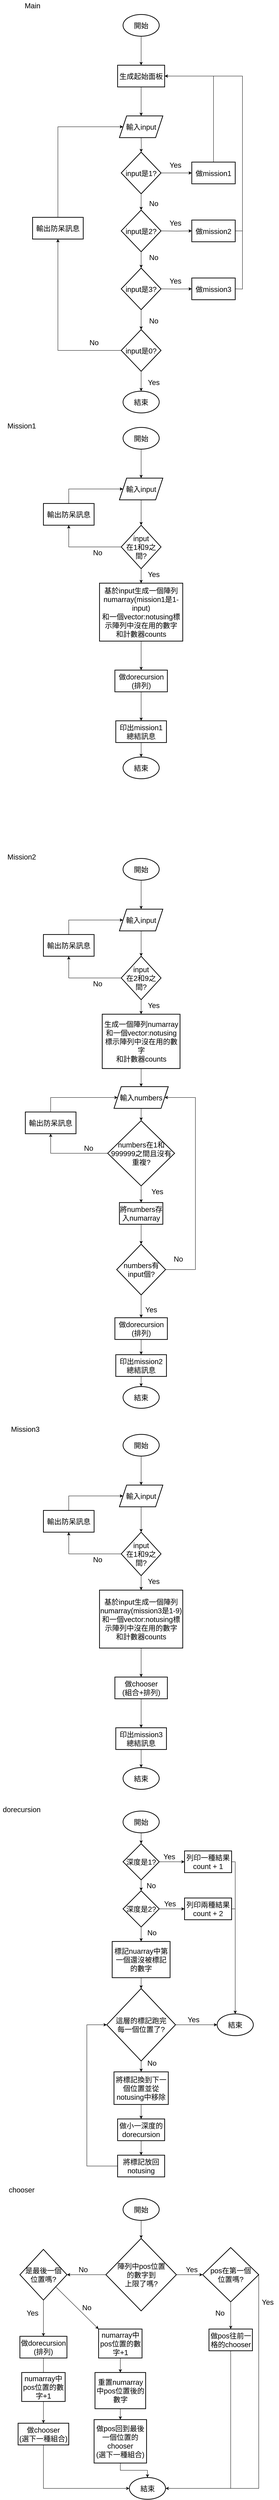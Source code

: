 <mxfile version="20.3.1" type="device"><diagram id="C5RBs43oDa-KdzZeNtuy" name="Page-1"><mxGraphModel dx="1038" dy="1748" grid="1" gridSize="10" guides="1" tooltips="1" connect="1" arrows="1" fold="1" page="1" pageScale="1" pageWidth="827" pageHeight="1169" math="0" shadow="0"><root><mxCell id="WIyWlLk6GJQsqaUBKTNV-0"/><mxCell id="WIyWlLk6GJQsqaUBKTNV-1" parent="WIyWlLk6GJQsqaUBKTNV-0"/><mxCell id="5X_Dbv_KmrpotRs9bIAK-11" value="" style="edgeStyle=orthogonalEdgeStyle;rounded=0;orthogonalLoop=1;jettySize=auto;html=1;fontSize=20;" parent="WIyWlLk6GJQsqaUBKTNV-1" source="5X_Dbv_KmrpotRs9bIAK-3" target="5X_Dbv_KmrpotRs9bIAK-10" edge="1"><mxGeometry relative="1" as="geometry"/></mxCell><mxCell id="5X_Dbv_KmrpotRs9bIAK-3" value="開始" style="strokeWidth=2;html=1;shape=mxgraph.flowchart.start_1;whiteSpace=wrap;fontSize=20;" parent="WIyWlLk6GJQsqaUBKTNV-1" vertex="1"><mxGeometry x="370" y="-1120" width="100" height="60" as="geometry"/></mxCell><mxCell id="5X_Dbv_KmrpotRs9bIAK-4" value="Main" style="text;html=1;strokeColor=none;fillColor=none;align=center;verticalAlign=middle;whiteSpace=wrap;rounded=0;fontSize=20;" parent="WIyWlLk6GJQsqaUBKTNV-1" vertex="1"><mxGeometry x="70" y="-1160" width="100" height="30" as="geometry"/></mxCell><mxCell id="5X_Dbv_KmrpotRs9bIAK-13" value="" style="edgeStyle=orthogonalEdgeStyle;rounded=0;orthogonalLoop=1;jettySize=auto;html=1;fontSize=20;" parent="WIyWlLk6GJQsqaUBKTNV-1" source="5X_Dbv_KmrpotRs9bIAK-10" target="5X_Dbv_KmrpotRs9bIAK-12" edge="1"><mxGeometry relative="1" as="geometry"/></mxCell><mxCell id="5X_Dbv_KmrpotRs9bIAK-10" value="生成起始面板" style="whiteSpace=wrap;html=1;fontSize=20;strokeWidth=2;" parent="WIyWlLk6GJQsqaUBKTNV-1" vertex="1"><mxGeometry x="355" y="-980" width="130" height="60" as="geometry"/></mxCell><mxCell id="5X_Dbv_KmrpotRs9bIAK-12" value="輸入input" style="shape=parallelogram;perimeter=parallelogramPerimeter;whiteSpace=wrap;html=1;fixedSize=1;fontSize=20;strokeWidth=2;" parent="WIyWlLk6GJQsqaUBKTNV-1" vertex="1"><mxGeometry x="360" y="-840" width="120" height="60" as="geometry"/></mxCell><mxCell id="5X_Dbv_KmrpotRs9bIAK-34" value="" style="edgeStyle=orthogonalEdgeStyle;rounded=0;orthogonalLoop=1;jettySize=auto;html=1;fontSize=20;" parent="WIyWlLk6GJQsqaUBKTNV-1" target="5X_Dbv_KmrpotRs9bIAK-27" edge="1"><mxGeometry relative="1" as="geometry"><mxPoint x="420" y="-780" as="sourcePoint"/></mxGeometry></mxCell><mxCell id="5X_Dbv_KmrpotRs9bIAK-25" style="edgeStyle=orthogonalEdgeStyle;rounded=0;orthogonalLoop=1;jettySize=auto;html=1;exitX=0.5;exitY=0;exitDx=0;exitDy=0;entryX=0;entryY=0.5;entryDx=0;entryDy=0;fontSize=20;" parent="WIyWlLk6GJQsqaUBKTNV-1" source="5X_Dbv_KmrpotRs9bIAK-20" target="5X_Dbv_KmrpotRs9bIAK-12" edge="1"><mxGeometry relative="1" as="geometry"><Array as="points"><mxPoint x="190" y="-810"/></Array></mxGeometry></mxCell><mxCell id="5X_Dbv_KmrpotRs9bIAK-20" value="輸出防呆訊息" style="whiteSpace=wrap;html=1;fontSize=20;strokeWidth=2;" parent="WIyWlLk6GJQsqaUBKTNV-1" vertex="1"><mxGeometry x="120" y="-560" width="140" height="60" as="geometry"/></mxCell><mxCell id="5X_Dbv_KmrpotRs9bIAK-35" value="" style="edgeStyle=orthogonalEdgeStyle;rounded=0;orthogonalLoop=1;jettySize=auto;html=1;fontSize=20;" parent="WIyWlLk6GJQsqaUBKTNV-1" source="5X_Dbv_KmrpotRs9bIAK-27" target="5X_Dbv_KmrpotRs9bIAK-31" edge="1"><mxGeometry relative="1" as="geometry"/></mxCell><mxCell id="5X_Dbv_KmrpotRs9bIAK-51" value="" style="edgeStyle=orthogonalEdgeStyle;rounded=0;orthogonalLoop=1;jettySize=auto;html=1;fontSize=20;" parent="WIyWlLk6GJQsqaUBKTNV-1" source="5X_Dbv_KmrpotRs9bIAK-27" target="5X_Dbv_KmrpotRs9bIAK-50" edge="1"><mxGeometry relative="1" as="geometry"/></mxCell><mxCell id="5X_Dbv_KmrpotRs9bIAK-27" value="input是1?" style="rhombus;whiteSpace=wrap;html=1;fontSize=20;strokeWidth=2;" parent="WIyWlLk6GJQsqaUBKTNV-1" vertex="1"><mxGeometry x="365" y="-740" width="110" height="115" as="geometry"/></mxCell><mxCell id="5X_Dbv_KmrpotRs9bIAK-36" value="" style="edgeStyle=orthogonalEdgeStyle;rounded=0;orthogonalLoop=1;jettySize=auto;html=1;fontSize=20;" parent="WIyWlLk6GJQsqaUBKTNV-1" source="5X_Dbv_KmrpotRs9bIAK-31" target="5X_Dbv_KmrpotRs9bIAK-32" edge="1"><mxGeometry relative="1" as="geometry"/></mxCell><mxCell id="5X_Dbv_KmrpotRs9bIAK-31" value="input是2?" style="rhombus;whiteSpace=wrap;html=1;fontSize=20;strokeWidth=2;" parent="WIyWlLk6GJQsqaUBKTNV-1" vertex="1"><mxGeometry x="365" y="-580" width="110" height="115" as="geometry"/></mxCell><mxCell id="5X_Dbv_KmrpotRs9bIAK-37" value="" style="edgeStyle=orthogonalEdgeStyle;rounded=0;orthogonalLoop=1;jettySize=auto;html=1;fontSize=20;" parent="WIyWlLk6GJQsqaUBKTNV-1" source="5X_Dbv_KmrpotRs9bIAK-32" edge="1"><mxGeometry relative="1" as="geometry"><mxPoint x="420" y="-250" as="targetPoint"/></mxGeometry></mxCell><mxCell id="5X_Dbv_KmrpotRs9bIAK-32" value="input是3?" style="rhombus;whiteSpace=wrap;html=1;fontSize=20;strokeWidth=2;" parent="WIyWlLk6GJQsqaUBKTNV-1" vertex="1"><mxGeometry x="365" y="-420" width="110" height="115" as="geometry"/></mxCell><mxCell id="5X_Dbv_KmrpotRs9bIAK-44" style="edgeStyle=orthogonalEdgeStyle;rounded=0;orthogonalLoop=1;jettySize=auto;html=1;exitX=0;exitY=0.5;exitDx=0;exitDy=0;entryX=0.5;entryY=1;entryDx=0;entryDy=0;fontSize=20;" parent="WIyWlLk6GJQsqaUBKTNV-1" source="5X_Dbv_KmrpotRs9bIAK-40" target="5X_Dbv_KmrpotRs9bIAK-20" edge="1"><mxGeometry relative="1" as="geometry"/></mxCell><mxCell id="5X_Dbv_KmrpotRs9bIAK-47" value="" style="edgeStyle=orthogonalEdgeStyle;rounded=0;orthogonalLoop=1;jettySize=auto;html=1;fontSize=20;entryX=0.5;entryY=0;entryDx=0;entryDy=0;entryPerimeter=0;" parent="WIyWlLk6GJQsqaUBKTNV-1" source="5X_Dbv_KmrpotRs9bIAK-40" target="5X_Dbv_KmrpotRs9bIAK-48" edge="1"><mxGeometry relative="1" as="geometry"><mxPoint x="420" y="-27.5" as="targetPoint"/></mxGeometry></mxCell><mxCell id="5X_Dbv_KmrpotRs9bIAK-40" value="input是0?" style="rhombus;whiteSpace=wrap;html=1;fontSize=20;strokeWidth=2;" parent="WIyWlLk6GJQsqaUBKTNV-1" vertex="1"><mxGeometry x="365" y="-250" width="110" height="115" as="geometry"/></mxCell><mxCell id="5X_Dbv_KmrpotRs9bIAK-41" value="No" style="text;html=1;strokeColor=none;fillColor=none;align=center;verticalAlign=middle;whiteSpace=wrap;rounded=0;fontSize=20;" parent="WIyWlLk6GJQsqaUBKTNV-1" vertex="1"><mxGeometry x="425" y="-614.5" width="60" height="30" as="geometry"/></mxCell><mxCell id="5X_Dbv_KmrpotRs9bIAK-42" value="No" style="text;html=1;strokeColor=none;fillColor=none;align=center;verticalAlign=middle;whiteSpace=wrap;rounded=0;fontSize=20;" parent="WIyWlLk6GJQsqaUBKTNV-1" vertex="1"><mxGeometry x="425" y="-465" width="60" height="30" as="geometry"/></mxCell><mxCell id="5X_Dbv_KmrpotRs9bIAK-43" value="No" style="text;html=1;strokeColor=none;fillColor=none;align=center;verticalAlign=middle;whiteSpace=wrap;rounded=0;fontSize=20;" parent="WIyWlLk6GJQsqaUBKTNV-1" vertex="1"><mxGeometry x="425" y="-290" width="60" height="30" as="geometry"/></mxCell><mxCell id="5X_Dbv_KmrpotRs9bIAK-45" value="No" style="text;html=1;strokeColor=none;fillColor=none;align=center;verticalAlign=middle;whiteSpace=wrap;rounded=0;fontSize=20;" parent="WIyWlLk6GJQsqaUBKTNV-1" vertex="1"><mxGeometry x="260" y="-230" width="60" height="30" as="geometry"/></mxCell><mxCell id="5X_Dbv_KmrpotRs9bIAK-48" value="結束" style="strokeWidth=2;html=1;shape=mxgraph.flowchart.start_1;whiteSpace=wrap;fontSize=20;" parent="WIyWlLk6GJQsqaUBKTNV-1" vertex="1"><mxGeometry x="370" y="-80" width="100" height="60" as="geometry"/></mxCell><mxCell id="5X_Dbv_KmrpotRs9bIAK-49" value="Yes" style="text;html=1;strokeColor=none;fillColor=none;align=center;verticalAlign=middle;whiteSpace=wrap;rounded=0;fontSize=20;" parent="WIyWlLk6GJQsqaUBKTNV-1" vertex="1"><mxGeometry x="425" y="-120" width="60" height="30" as="geometry"/></mxCell><mxCell id="5X_Dbv_KmrpotRs9bIAK-66" style="edgeStyle=orthogonalEdgeStyle;rounded=0;orthogonalLoop=1;jettySize=auto;html=1;exitX=0.5;exitY=0;exitDx=0;exitDy=0;entryX=1;entryY=0.5;entryDx=0;entryDy=0;fontSize=20;" parent="WIyWlLk6GJQsqaUBKTNV-1" source="5X_Dbv_KmrpotRs9bIAK-50" target="5X_Dbv_KmrpotRs9bIAK-10" edge="1"><mxGeometry relative="1" as="geometry"><Array as="points"><mxPoint x="620" y="-950"/></Array></mxGeometry></mxCell><mxCell id="5X_Dbv_KmrpotRs9bIAK-50" value="做mission1" style="whiteSpace=wrap;html=1;fontSize=20;strokeWidth=2;" parent="WIyWlLk6GJQsqaUBKTNV-1" vertex="1"><mxGeometry x="560" y="-712.5" width="120" height="60" as="geometry"/></mxCell><mxCell id="5X_Dbv_KmrpotRs9bIAK-52" value="" style="edgeStyle=orthogonalEdgeStyle;rounded=0;orthogonalLoop=1;jettySize=auto;html=1;fontSize=20;" parent="WIyWlLk6GJQsqaUBKTNV-1" target="5X_Dbv_KmrpotRs9bIAK-53" edge="1"><mxGeometry relative="1" as="geometry"><mxPoint x="475" y="-522.5" as="sourcePoint"/></mxGeometry></mxCell><mxCell id="5X_Dbv_KmrpotRs9bIAK-70" style="edgeStyle=orthogonalEdgeStyle;rounded=0;orthogonalLoop=1;jettySize=auto;html=1;exitX=1;exitY=0.5;exitDx=0;exitDy=0;entryX=1;entryY=0.5;entryDx=0;entryDy=0;fontSize=20;" parent="WIyWlLk6GJQsqaUBKTNV-1" source="5X_Dbv_KmrpotRs9bIAK-53" target="5X_Dbv_KmrpotRs9bIAK-10" edge="1"><mxGeometry relative="1" as="geometry"/></mxCell><mxCell id="5X_Dbv_KmrpotRs9bIAK-53" value="做mission2" style="whiteSpace=wrap;html=1;fontSize=20;strokeWidth=2;" parent="WIyWlLk6GJQsqaUBKTNV-1" vertex="1"><mxGeometry x="560" y="-552.5" width="120" height="60" as="geometry"/></mxCell><mxCell id="5X_Dbv_KmrpotRs9bIAK-54" value="" style="edgeStyle=orthogonalEdgeStyle;rounded=0;orthogonalLoop=1;jettySize=auto;html=1;fontSize=20;" parent="WIyWlLk6GJQsqaUBKTNV-1" target="5X_Dbv_KmrpotRs9bIAK-55" edge="1"><mxGeometry relative="1" as="geometry"><mxPoint x="475" y="-362.5" as="sourcePoint"/></mxGeometry></mxCell><mxCell id="5X_Dbv_KmrpotRs9bIAK-55" value="做mission3" style="whiteSpace=wrap;html=1;fontSize=20;strokeWidth=2;" parent="WIyWlLk6GJQsqaUBKTNV-1" vertex="1"><mxGeometry x="560" y="-392.5" width="120" height="60" as="geometry"/></mxCell><mxCell id="5X_Dbv_KmrpotRs9bIAK-56" value="Mission1" style="text;html=1;strokeColor=none;fillColor=none;align=center;verticalAlign=middle;whiteSpace=wrap;rounded=0;fontSize=20;" parent="WIyWlLk6GJQsqaUBKTNV-1" vertex="1"><mxGeometry x="40" width="100" height="30" as="geometry"/></mxCell><mxCell id="5X_Dbv_KmrpotRs9bIAK-59" value="" style="edgeStyle=orthogonalEdgeStyle;rounded=0;orthogonalLoop=1;jettySize=auto;html=1;fontSize=20;" parent="WIyWlLk6GJQsqaUBKTNV-1" source="5X_Dbv_KmrpotRs9bIAK-57" target="5X_Dbv_KmrpotRs9bIAK-58" edge="1"><mxGeometry relative="1" as="geometry"/></mxCell><mxCell id="5X_Dbv_KmrpotRs9bIAK-57" value="開始" style="strokeWidth=2;html=1;shape=mxgraph.flowchart.start_1;whiteSpace=wrap;fontSize=20;" parent="WIyWlLk6GJQsqaUBKTNV-1" vertex="1"><mxGeometry x="370" y="20" width="100" height="60" as="geometry"/></mxCell><mxCell id="5X_Dbv_KmrpotRs9bIAK-61" value="" style="edgeStyle=orthogonalEdgeStyle;rounded=0;orthogonalLoop=1;jettySize=auto;html=1;fontSize=20;" parent="WIyWlLk6GJQsqaUBKTNV-1" source="5X_Dbv_KmrpotRs9bIAK-58" target="5X_Dbv_KmrpotRs9bIAK-60" edge="1"><mxGeometry relative="1" as="geometry"/></mxCell><mxCell id="5X_Dbv_KmrpotRs9bIAK-58" value="輸入input" style="shape=parallelogram;perimeter=parallelogramPerimeter;whiteSpace=wrap;html=1;fixedSize=1;fontSize=20;strokeWidth=2;" parent="WIyWlLk6GJQsqaUBKTNV-1" vertex="1"><mxGeometry x="360" y="160" width="120" height="60" as="geometry"/></mxCell><mxCell id="5X_Dbv_KmrpotRs9bIAK-63" value="" style="edgeStyle=orthogonalEdgeStyle;rounded=0;orthogonalLoop=1;jettySize=auto;html=1;fontSize=20;" parent="WIyWlLk6GJQsqaUBKTNV-1" source="5X_Dbv_KmrpotRs9bIAK-60" target="5X_Dbv_KmrpotRs9bIAK-62" edge="1"><mxGeometry relative="1" as="geometry"/></mxCell><mxCell id="5X_Dbv_KmrpotRs9bIAK-86" style="edgeStyle=orthogonalEdgeStyle;rounded=0;orthogonalLoop=1;jettySize=auto;html=1;exitX=0;exitY=0.5;exitDx=0;exitDy=0;entryX=0.5;entryY=1;entryDx=0;entryDy=0;fontSize=20;" parent="WIyWlLk6GJQsqaUBKTNV-1" source="5X_Dbv_KmrpotRs9bIAK-60" target="5X_Dbv_KmrpotRs9bIAK-84" edge="1"><mxGeometry relative="1" as="geometry"/></mxCell><mxCell id="5X_Dbv_KmrpotRs9bIAK-60" value="input&lt;br&gt;在1和9之間?" style="rhombus;whiteSpace=wrap;html=1;fontSize=20;strokeWidth=2;" parent="WIyWlLk6GJQsqaUBKTNV-1" vertex="1"><mxGeometry x="365" y="290" width="110" height="120" as="geometry"/></mxCell><mxCell id="5X_Dbv_KmrpotRs9bIAK-65" value="" style="edgeStyle=orthogonalEdgeStyle;rounded=0;orthogonalLoop=1;jettySize=auto;html=1;fontSize=20;" parent="WIyWlLk6GJQsqaUBKTNV-1" source="5X_Dbv_KmrpotRs9bIAK-62" target="5X_Dbv_KmrpotRs9bIAK-64" edge="1"><mxGeometry relative="1" as="geometry"/></mxCell><mxCell id="5X_Dbv_KmrpotRs9bIAK-62" value="基於input生成一個陣列numarray(mission1是1-input)&lt;br&gt;和一個vector:notusing標示陣列中沒在用的數字&lt;br&gt;和計數器counts" style="whiteSpace=wrap;html=1;fontSize=20;strokeWidth=2;" parent="WIyWlLk6GJQsqaUBKTNV-1" vertex="1"><mxGeometry x="305" y="450" width="230" height="160" as="geometry"/></mxCell><mxCell id="5X_Dbv_KmrpotRs9bIAK-78" value="" style="edgeStyle=orthogonalEdgeStyle;rounded=0;orthogonalLoop=1;jettySize=auto;html=1;fontSize=20;" parent="WIyWlLk6GJQsqaUBKTNV-1" source="5X_Dbv_KmrpotRs9bIAK-64" target="5X_Dbv_KmrpotRs9bIAK-77" edge="1"><mxGeometry relative="1" as="geometry"/></mxCell><mxCell id="5X_Dbv_KmrpotRs9bIAK-64" value="做dorecursion&lt;br&gt;(排列)" style="whiteSpace=wrap;html=1;fontSize=20;strokeWidth=2;" parent="WIyWlLk6GJQsqaUBKTNV-1" vertex="1"><mxGeometry x="347.5" y="690" width="145" height="60" as="geometry"/></mxCell><mxCell id="5X_Dbv_KmrpotRs9bIAK-73" value="" style="endArrow=none;html=1;rounded=0;fontSize=20;exitX=1;exitY=0.5;exitDx=0;exitDy=0;" parent="WIyWlLk6GJQsqaUBKTNV-1" source="5X_Dbv_KmrpotRs9bIAK-55" edge="1"><mxGeometry width="50" height="50" relative="1" as="geometry"><mxPoint x="620" y="-480" as="sourcePoint"/><mxPoint x="700" y="-530" as="targetPoint"/><Array as="points"><mxPoint x="700" y="-362"/></Array></mxGeometry></mxCell><mxCell id="5X_Dbv_KmrpotRs9bIAK-74" value="Yes" style="text;html=1;strokeColor=none;fillColor=none;align=center;verticalAlign=middle;whiteSpace=wrap;rounded=0;fontSize=20;" parent="WIyWlLk6GJQsqaUBKTNV-1" vertex="1"><mxGeometry x="485" y="-720" width="60" height="30" as="geometry"/></mxCell><mxCell id="5X_Dbv_KmrpotRs9bIAK-75" value="Yes" style="text;html=1;strokeColor=none;fillColor=none;align=center;verticalAlign=middle;whiteSpace=wrap;rounded=0;fontSize=20;" parent="WIyWlLk6GJQsqaUBKTNV-1" vertex="1"><mxGeometry x="485" y="-560" width="60" height="30" as="geometry"/></mxCell><mxCell id="5X_Dbv_KmrpotRs9bIAK-76" value="Yes" style="text;html=1;strokeColor=none;fillColor=none;align=center;verticalAlign=middle;whiteSpace=wrap;rounded=0;fontSize=20;" parent="WIyWlLk6GJQsqaUBKTNV-1" vertex="1"><mxGeometry x="485" y="-400" width="60" height="30" as="geometry"/></mxCell><mxCell id="5X_Dbv_KmrpotRs9bIAK-81" value="" style="edgeStyle=orthogonalEdgeStyle;rounded=0;orthogonalLoop=1;jettySize=auto;html=1;fontSize=20;" parent="WIyWlLk6GJQsqaUBKTNV-1" source="5X_Dbv_KmrpotRs9bIAK-77" target="5X_Dbv_KmrpotRs9bIAK-80" edge="1"><mxGeometry relative="1" as="geometry"/></mxCell><mxCell id="5X_Dbv_KmrpotRs9bIAK-77" value="印出mission1總結訊息" style="whiteSpace=wrap;html=1;fontSize=20;strokeWidth=2;" parent="WIyWlLk6GJQsqaUBKTNV-1" vertex="1"><mxGeometry x="350" y="830" width="140" height="60" as="geometry"/></mxCell><mxCell id="5X_Dbv_KmrpotRs9bIAK-80" value="結束" style="strokeWidth=2;html=1;shape=mxgraph.flowchart.start_1;whiteSpace=wrap;fontSize=20;" parent="WIyWlLk6GJQsqaUBKTNV-1" vertex="1"><mxGeometry x="370" y="930" width="100" height="60" as="geometry"/></mxCell><mxCell id="5X_Dbv_KmrpotRs9bIAK-82" value="Yes" style="text;html=1;strokeColor=none;fillColor=none;align=center;verticalAlign=middle;whiteSpace=wrap;rounded=0;fontSize=20;" parent="WIyWlLk6GJQsqaUBKTNV-1" vertex="1"><mxGeometry x="425" y="410" width="60" height="30" as="geometry"/></mxCell><mxCell id="5X_Dbv_KmrpotRs9bIAK-83" value="No" style="text;html=1;strokeColor=none;fillColor=none;align=center;verticalAlign=middle;whiteSpace=wrap;rounded=0;fontSize=20;" parent="WIyWlLk6GJQsqaUBKTNV-1" vertex="1"><mxGeometry x="270" y="350" width="60" height="30" as="geometry"/></mxCell><mxCell id="5X_Dbv_KmrpotRs9bIAK-88" style="edgeStyle=orthogonalEdgeStyle;rounded=0;orthogonalLoop=1;jettySize=auto;html=1;exitX=0.5;exitY=0;exitDx=0;exitDy=0;entryX=0;entryY=0.5;entryDx=0;entryDy=0;fontSize=20;" parent="WIyWlLk6GJQsqaUBKTNV-1" source="5X_Dbv_KmrpotRs9bIAK-84" target="5X_Dbv_KmrpotRs9bIAK-58" edge="1"><mxGeometry relative="1" as="geometry"><Array as="points"><mxPoint x="220" y="190"/></Array></mxGeometry></mxCell><mxCell id="5X_Dbv_KmrpotRs9bIAK-84" value="輸出防呆訊息" style="whiteSpace=wrap;html=1;fontSize=20;strokeWidth=2;" parent="WIyWlLk6GJQsqaUBKTNV-1" vertex="1"><mxGeometry x="150" y="230" width="140" height="60" as="geometry"/></mxCell><mxCell id="5X_Dbv_KmrpotRs9bIAK-89" value="Mission2" style="text;html=1;strokeColor=none;fillColor=none;align=center;verticalAlign=middle;whiteSpace=wrap;rounded=0;fontSize=20;" parent="WIyWlLk6GJQsqaUBKTNV-1" vertex="1"><mxGeometry x="40" y="1190" width="100" height="30" as="geometry"/></mxCell><mxCell id="yE9C7rbi_Q5ZKkGqnHg1-1" value="" style="edgeStyle=orthogonalEdgeStyle;rounded=0;orthogonalLoop=1;jettySize=auto;html=1;fontSize=20;" parent="WIyWlLk6GJQsqaUBKTNV-1" source="yE9C7rbi_Q5ZKkGqnHg1-2" target="yE9C7rbi_Q5ZKkGqnHg1-4" edge="1"><mxGeometry relative="1" as="geometry"/></mxCell><mxCell id="yE9C7rbi_Q5ZKkGqnHg1-2" value="開始" style="strokeWidth=2;html=1;shape=mxgraph.flowchart.start_1;whiteSpace=wrap;fontSize=20;" parent="WIyWlLk6GJQsqaUBKTNV-1" vertex="1"><mxGeometry x="370" y="1210" width="100" height="60" as="geometry"/></mxCell><mxCell id="yE9C7rbi_Q5ZKkGqnHg1-3" value="" style="edgeStyle=orthogonalEdgeStyle;rounded=0;orthogonalLoop=1;jettySize=auto;html=1;fontSize=20;" parent="WIyWlLk6GJQsqaUBKTNV-1" source="yE9C7rbi_Q5ZKkGqnHg1-4" target="yE9C7rbi_Q5ZKkGqnHg1-7" edge="1"><mxGeometry relative="1" as="geometry"/></mxCell><mxCell id="yE9C7rbi_Q5ZKkGqnHg1-4" value="輸入input" style="shape=parallelogram;perimeter=parallelogramPerimeter;whiteSpace=wrap;html=1;fixedSize=1;fontSize=20;strokeWidth=2;" parent="WIyWlLk6GJQsqaUBKTNV-1" vertex="1"><mxGeometry x="360" y="1350" width="120" height="60" as="geometry"/></mxCell><mxCell id="yE9C7rbi_Q5ZKkGqnHg1-6" style="edgeStyle=orthogonalEdgeStyle;rounded=0;orthogonalLoop=1;jettySize=auto;html=1;exitX=0;exitY=0.5;exitDx=0;exitDy=0;entryX=0.5;entryY=1;entryDx=0;entryDy=0;fontSize=20;" parent="WIyWlLk6GJQsqaUBKTNV-1" source="yE9C7rbi_Q5ZKkGqnHg1-7" target="yE9C7rbi_Q5ZKkGqnHg1-18" edge="1"><mxGeometry relative="1" as="geometry"/></mxCell><mxCell id="yE9C7rbi_Q5ZKkGqnHg1-38" value="" style="edgeStyle=orthogonalEdgeStyle;rounded=0;orthogonalLoop=1;jettySize=auto;html=1;" parent="WIyWlLk6GJQsqaUBKTNV-1" source="yE9C7rbi_Q5ZKkGqnHg1-7" target="yE9C7rbi_Q5ZKkGqnHg1-9" edge="1"><mxGeometry relative="1" as="geometry"/></mxCell><mxCell id="yE9C7rbi_Q5ZKkGqnHg1-7" value="input&lt;br&gt;在2和9之間?" style="rhombus;whiteSpace=wrap;html=1;fontSize=20;strokeWidth=2;" parent="WIyWlLk6GJQsqaUBKTNV-1" vertex="1"><mxGeometry x="365" y="1480" width="110" height="120" as="geometry"/></mxCell><mxCell id="yE9C7rbi_Q5ZKkGqnHg1-39" value="" style="edgeStyle=orthogonalEdgeStyle;rounded=0;orthogonalLoop=1;jettySize=auto;html=1;" parent="WIyWlLk6GJQsqaUBKTNV-1" source="yE9C7rbi_Q5ZKkGqnHg1-9" target="yE9C7rbi_Q5ZKkGqnHg1-19" edge="1"><mxGeometry relative="1" as="geometry"/></mxCell><mxCell id="yE9C7rbi_Q5ZKkGqnHg1-9" value="生成一個陣列numarray&lt;br&gt;和一個vector:notusing標示陣列中沒在用的數字&lt;br&gt;和計數器counts" style="whiteSpace=wrap;html=1;fontSize=20;strokeWidth=2;" parent="WIyWlLk6GJQsqaUBKTNV-1" vertex="1"><mxGeometry x="312.5" y="1640" width="215" height="150" as="geometry"/></mxCell><mxCell id="yE9C7rbi_Q5ZKkGqnHg1-10" value="" style="edgeStyle=orthogonalEdgeStyle;rounded=0;orthogonalLoop=1;jettySize=auto;html=1;fontSize=20;" parent="WIyWlLk6GJQsqaUBKTNV-1" source="yE9C7rbi_Q5ZKkGqnHg1-11" target="yE9C7rbi_Q5ZKkGqnHg1-13" edge="1"><mxGeometry relative="1" as="geometry"/></mxCell><mxCell id="yE9C7rbi_Q5ZKkGqnHg1-11" value="做dorecursion&lt;br&gt;(排列)" style="whiteSpace=wrap;html=1;fontSize=20;strokeWidth=2;" parent="WIyWlLk6GJQsqaUBKTNV-1" vertex="1"><mxGeometry x="347.5" y="2478" width="145" height="60" as="geometry"/></mxCell><mxCell id="yE9C7rbi_Q5ZKkGqnHg1-12" value="" style="edgeStyle=orthogonalEdgeStyle;rounded=0;orthogonalLoop=1;jettySize=auto;html=1;fontSize=20;" parent="WIyWlLk6GJQsqaUBKTNV-1" source="yE9C7rbi_Q5ZKkGqnHg1-13" target="yE9C7rbi_Q5ZKkGqnHg1-14" edge="1"><mxGeometry relative="1" as="geometry"/></mxCell><mxCell id="yE9C7rbi_Q5ZKkGqnHg1-13" value="印出mission2總結訊息" style="whiteSpace=wrap;html=1;fontSize=20;strokeWidth=2;" parent="WIyWlLk6GJQsqaUBKTNV-1" vertex="1"><mxGeometry x="350" y="2580" width="140" height="60" as="geometry"/></mxCell><mxCell id="yE9C7rbi_Q5ZKkGqnHg1-14" value="結束" style="strokeWidth=2;html=1;shape=mxgraph.flowchart.start_1;whiteSpace=wrap;fontSize=20;" parent="WIyWlLk6GJQsqaUBKTNV-1" vertex="1"><mxGeometry x="370" y="2668" width="100" height="60" as="geometry"/></mxCell><mxCell id="yE9C7rbi_Q5ZKkGqnHg1-15" value="Yes" style="text;html=1;strokeColor=none;fillColor=none;align=center;verticalAlign=middle;whiteSpace=wrap;rounded=0;fontSize=20;" parent="WIyWlLk6GJQsqaUBKTNV-1" vertex="1"><mxGeometry x="425" y="1600" width="60" height="30" as="geometry"/></mxCell><mxCell id="yE9C7rbi_Q5ZKkGqnHg1-16" value="No" style="text;html=1;strokeColor=none;fillColor=none;align=center;verticalAlign=middle;whiteSpace=wrap;rounded=0;fontSize=20;" parent="WIyWlLk6GJQsqaUBKTNV-1" vertex="1"><mxGeometry x="270" y="1540" width="60" height="30" as="geometry"/></mxCell><mxCell id="yE9C7rbi_Q5ZKkGqnHg1-17" style="edgeStyle=orthogonalEdgeStyle;rounded=0;orthogonalLoop=1;jettySize=auto;html=1;exitX=0.5;exitY=0;exitDx=0;exitDy=0;entryX=0;entryY=0.5;entryDx=0;entryDy=0;fontSize=20;" parent="WIyWlLk6GJQsqaUBKTNV-1" source="yE9C7rbi_Q5ZKkGqnHg1-18" target="yE9C7rbi_Q5ZKkGqnHg1-4" edge="1"><mxGeometry relative="1" as="geometry"><Array as="points"><mxPoint x="220" y="1380"/></Array></mxGeometry></mxCell><mxCell id="yE9C7rbi_Q5ZKkGqnHg1-18" value="輸出防呆訊息" style="whiteSpace=wrap;html=1;fontSize=20;strokeWidth=2;" parent="WIyWlLk6GJQsqaUBKTNV-1" vertex="1"><mxGeometry x="150" y="1420" width="140" height="60" as="geometry"/></mxCell><mxCell id="yE9C7rbi_Q5ZKkGqnHg1-25" value="" style="edgeStyle=orthogonalEdgeStyle;rounded=0;orthogonalLoop=1;jettySize=auto;html=1;" parent="WIyWlLk6GJQsqaUBKTNV-1" source="yE9C7rbi_Q5ZKkGqnHg1-19" target="yE9C7rbi_Q5ZKkGqnHg1-24" edge="1"><mxGeometry relative="1" as="geometry"/></mxCell><mxCell id="yE9C7rbi_Q5ZKkGqnHg1-19" value="輸入numbers" style="shape=parallelogram;perimeter=parallelogramPerimeter;whiteSpace=wrap;html=1;fixedSize=1;fontSize=20;strokeWidth=2;" parent="WIyWlLk6GJQsqaUBKTNV-1" vertex="1"><mxGeometry x="345" y="1840" width="150" height="60" as="geometry"/></mxCell><mxCell id="yE9C7rbi_Q5ZKkGqnHg1-37" style="edgeStyle=orthogonalEdgeStyle;rounded=0;orthogonalLoop=1;jettySize=auto;html=1;exitX=1;exitY=0.5;exitDx=0;exitDy=0;entryX=1;entryY=0.5;entryDx=0;entryDy=0;" parent="WIyWlLk6GJQsqaUBKTNV-1" source="yE9C7rbi_Q5ZKkGqnHg1-23" target="yE9C7rbi_Q5ZKkGqnHg1-19" edge="1"><mxGeometry relative="1" as="geometry"><Array as="points"><mxPoint x="570" y="2345"/><mxPoint x="570" y="1870"/></Array></mxGeometry></mxCell><mxCell id="yE9C7rbi_Q5ZKkGqnHg1-40" value="" style="edgeStyle=orthogonalEdgeStyle;rounded=0;orthogonalLoop=1;jettySize=auto;html=1;" parent="WIyWlLk6GJQsqaUBKTNV-1" source="yE9C7rbi_Q5ZKkGqnHg1-23" target="yE9C7rbi_Q5ZKkGqnHg1-11" edge="1"><mxGeometry relative="1" as="geometry"/></mxCell><mxCell id="yE9C7rbi_Q5ZKkGqnHg1-23" value="numbers有input個?" style="rhombus;whiteSpace=wrap;html=1;fontSize=20;strokeWidth=2;" parent="WIyWlLk6GJQsqaUBKTNV-1" vertex="1"><mxGeometry x="352.5" y="2275" width="135" height="140" as="geometry"/></mxCell><mxCell id="yE9C7rbi_Q5ZKkGqnHg1-35" style="edgeStyle=orthogonalEdgeStyle;rounded=0;orthogonalLoop=1;jettySize=auto;html=1;exitX=0;exitY=0.5;exitDx=0;exitDy=0;entryX=0.5;entryY=1;entryDx=0;entryDy=0;" parent="WIyWlLk6GJQsqaUBKTNV-1" source="yE9C7rbi_Q5ZKkGqnHg1-24" target="yE9C7rbi_Q5ZKkGqnHg1-33" edge="1"><mxGeometry relative="1" as="geometry"/></mxCell><mxCell id="yE9C7rbi_Q5ZKkGqnHg1-43" value="" style="edgeStyle=orthogonalEdgeStyle;rounded=0;orthogonalLoop=1;jettySize=auto;html=1;" parent="WIyWlLk6GJQsqaUBKTNV-1" source="yE9C7rbi_Q5ZKkGqnHg1-24" target="yE9C7rbi_Q5ZKkGqnHg1-42" edge="1"><mxGeometry relative="1" as="geometry"/></mxCell><mxCell id="yE9C7rbi_Q5ZKkGqnHg1-24" value="numbers在1和999999之間且沒有重複?" style="rhombus;whiteSpace=wrap;html=1;fontSize=20;strokeWidth=2;" parent="WIyWlLk6GJQsqaUBKTNV-1" vertex="1"><mxGeometry x="327.5" y="1934" width="185" height="180" as="geometry"/></mxCell><mxCell id="yE9C7rbi_Q5ZKkGqnHg1-28" value="Yes" style="text;html=1;strokeColor=none;fillColor=none;align=center;verticalAlign=middle;whiteSpace=wrap;rounded=0;fontSize=20;" parent="WIyWlLk6GJQsqaUBKTNV-1" vertex="1"><mxGeometry x="417.5" y="2440" width="60" height="30" as="geometry"/></mxCell><mxCell id="yE9C7rbi_Q5ZKkGqnHg1-29" value="Yes" style="text;html=1;strokeColor=none;fillColor=none;align=center;verticalAlign=middle;whiteSpace=wrap;rounded=0;fontSize=20;" parent="WIyWlLk6GJQsqaUBKTNV-1" vertex="1"><mxGeometry x="435" y="2114" width="60" height="30" as="geometry"/></mxCell><mxCell id="yE9C7rbi_Q5ZKkGqnHg1-30" value="No" style="text;html=1;strokeColor=none;fillColor=none;align=center;verticalAlign=middle;whiteSpace=wrap;rounded=0;fontSize=20;" parent="WIyWlLk6GJQsqaUBKTNV-1" vertex="1"><mxGeometry x="492.5" y="2300" width="60" height="30" as="geometry"/></mxCell><mxCell id="yE9C7rbi_Q5ZKkGqnHg1-31" value="No" style="text;html=1;strokeColor=none;fillColor=none;align=center;verticalAlign=middle;whiteSpace=wrap;rounded=0;fontSize=20;" parent="WIyWlLk6GJQsqaUBKTNV-1" vertex="1"><mxGeometry x="245" y="1994" width="60" height="30" as="geometry"/></mxCell><mxCell id="yE9C7rbi_Q5ZKkGqnHg1-36" style="edgeStyle=orthogonalEdgeStyle;rounded=0;orthogonalLoop=1;jettySize=auto;html=1;exitX=0.5;exitY=0;exitDx=0;exitDy=0;entryX=0;entryY=0.5;entryDx=0;entryDy=0;" parent="WIyWlLk6GJQsqaUBKTNV-1" source="yE9C7rbi_Q5ZKkGqnHg1-33" target="yE9C7rbi_Q5ZKkGqnHg1-19" edge="1"><mxGeometry relative="1" as="geometry"><Array as="points"><mxPoint x="170" y="1870"/></Array></mxGeometry></mxCell><mxCell id="yE9C7rbi_Q5ZKkGqnHg1-33" value="輸出防呆訊息" style="whiteSpace=wrap;html=1;fontSize=20;strokeWidth=2;" parent="WIyWlLk6GJQsqaUBKTNV-1" vertex="1"><mxGeometry x="100" y="1910" width="140" height="60" as="geometry"/></mxCell><mxCell id="yE9C7rbi_Q5ZKkGqnHg1-44" value="" style="edgeStyle=orthogonalEdgeStyle;rounded=0;orthogonalLoop=1;jettySize=auto;html=1;" parent="WIyWlLk6GJQsqaUBKTNV-1" source="yE9C7rbi_Q5ZKkGqnHg1-42" target="yE9C7rbi_Q5ZKkGqnHg1-23" edge="1"><mxGeometry relative="1" as="geometry"/></mxCell><mxCell id="yE9C7rbi_Q5ZKkGqnHg1-42" value="將numbers存入numarray" style="whiteSpace=wrap;html=1;fontSize=20;strokeWidth=2;" parent="WIyWlLk6GJQsqaUBKTNV-1" vertex="1"><mxGeometry x="360" y="2160" width="120" height="60" as="geometry"/></mxCell><mxCell id="yE9C7rbi_Q5ZKkGqnHg1-45" value="Mission3" style="text;html=1;strokeColor=none;fillColor=none;align=center;verticalAlign=middle;whiteSpace=wrap;rounded=0;fontSize=20;" parent="WIyWlLk6GJQsqaUBKTNV-1" vertex="1"><mxGeometry x="50" y="2770" width="100" height="30" as="geometry"/></mxCell><mxCell id="yE9C7rbi_Q5ZKkGqnHg1-46" value="" style="edgeStyle=orthogonalEdgeStyle;rounded=0;orthogonalLoop=1;jettySize=auto;html=1;fontSize=20;" parent="WIyWlLk6GJQsqaUBKTNV-1" source="yE9C7rbi_Q5ZKkGqnHg1-47" target="yE9C7rbi_Q5ZKkGqnHg1-49" edge="1"><mxGeometry relative="1" as="geometry"/></mxCell><mxCell id="yE9C7rbi_Q5ZKkGqnHg1-47" value="開始" style="strokeWidth=2;html=1;shape=mxgraph.flowchart.start_1;whiteSpace=wrap;fontSize=20;" parent="WIyWlLk6GJQsqaUBKTNV-1" vertex="1"><mxGeometry x="370" y="2800" width="100" height="60" as="geometry"/></mxCell><mxCell id="yE9C7rbi_Q5ZKkGqnHg1-48" value="" style="edgeStyle=orthogonalEdgeStyle;rounded=0;orthogonalLoop=1;jettySize=auto;html=1;fontSize=20;" parent="WIyWlLk6GJQsqaUBKTNV-1" source="yE9C7rbi_Q5ZKkGqnHg1-49" target="yE9C7rbi_Q5ZKkGqnHg1-52" edge="1"><mxGeometry relative="1" as="geometry"/></mxCell><mxCell id="yE9C7rbi_Q5ZKkGqnHg1-49" value="輸入input" style="shape=parallelogram;perimeter=parallelogramPerimeter;whiteSpace=wrap;html=1;fixedSize=1;fontSize=20;strokeWidth=2;" parent="WIyWlLk6GJQsqaUBKTNV-1" vertex="1"><mxGeometry x="360" y="2940" width="120" height="60" as="geometry"/></mxCell><mxCell id="yE9C7rbi_Q5ZKkGqnHg1-50" value="" style="edgeStyle=orthogonalEdgeStyle;rounded=0;orthogonalLoop=1;jettySize=auto;html=1;fontSize=20;" parent="WIyWlLk6GJQsqaUBKTNV-1" source="yE9C7rbi_Q5ZKkGqnHg1-52" edge="1"><mxGeometry relative="1" as="geometry"><mxPoint x="420" y="3230" as="targetPoint"/></mxGeometry></mxCell><mxCell id="yE9C7rbi_Q5ZKkGqnHg1-51" style="edgeStyle=orthogonalEdgeStyle;rounded=0;orthogonalLoop=1;jettySize=auto;html=1;exitX=0;exitY=0.5;exitDx=0;exitDy=0;entryX=0.5;entryY=1;entryDx=0;entryDy=0;fontSize=20;" parent="WIyWlLk6GJQsqaUBKTNV-1" source="yE9C7rbi_Q5ZKkGqnHg1-52" target="yE9C7rbi_Q5ZKkGqnHg1-56" edge="1"><mxGeometry relative="1" as="geometry"/></mxCell><mxCell id="yE9C7rbi_Q5ZKkGqnHg1-52" value="input&lt;br&gt;在1和9之間?" style="rhombus;whiteSpace=wrap;html=1;fontSize=20;strokeWidth=2;" parent="WIyWlLk6GJQsqaUBKTNV-1" vertex="1"><mxGeometry x="365" y="3070" width="110" height="120" as="geometry"/></mxCell><mxCell id="yE9C7rbi_Q5ZKkGqnHg1-53" value="Yes" style="text;html=1;strokeColor=none;fillColor=none;align=center;verticalAlign=middle;whiteSpace=wrap;rounded=0;fontSize=20;" parent="WIyWlLk6GJQsqaUBKTNV-1" vertex="1"><mxGeometry x="425" y="3190" width="60" height="30" as="geometry"/></mxCell><mxCell id="yE9C7rbi_Q5ZKkGqnHg1-54" value="No" style="text;html=1;strokeColor=none;fillColor=none;align=center;verticalAlign=middle;whiteSpace=wrap;rounded=0;fontSize=20;" parent="WIyWlLk6GJQsqaUBKTNV-1" vertex="1"><mxGeometry x="270" y="3130" width="60" height="30" as="geometry"/></mxCell><mxCell id="yE9C7rbi_Q5ZKkGqnHg1-55" style="edgeStyle=orthogonalEdgeStyle;rounded=0;orthogonalLoop=1;jettySize=auto;html=1;exitX=0.5;exitY=0;exitDx=0;exitDy=0;entryX=0;entryY=0.5;entryDx=0;entryDy=0;fontSize=20;" parent="WIyWlLk6GJQsqaUBKTNV-1" source="yE9C7rbi_Q5ZKkGqnHg1-56" target="yE9C7rbi_Q5ZKkGqnHg1-49" edge="1"><mxGeometry relative="1" as="geometry"><Array as="points"><mxPoint x="220" y="2970"/></Array></mxGeometry></mxCell><mxCell id="yE9C7rbi_Q5ZKkGqnHg1-56" value="輸出防呆訊息" style="whiteSpace=wrap;html=1;fontSize=20;strokeWidth=2;" parent="WIyWlLk6GJQsqaUBKTNV-1" vertex="1"><mxGeometry x="150" y="3010" width="140" height="60" as="geometry"/></mxCell><mxCell id="yE9C7rbi_Q5ZKkGqnHg1-61" value="" style="edgeStyle=orthogonalEdgeStyle;rounded=0;orthogonalLoop=1;jettySize=auto;html=1;" parent="WIyWlLk6GJQsqaUBKTNV-1" source="yE9C7rbi_Q5ZKkGqnHg1-57" target="yE9C7rbi_Q5ZKkGqnHg1-59" edge="1"><mxGeometry relative="1" as="geometry"/></mxCell><mxCell id="yE9C7rbi_Q5ZKkGqnHg1-57" value="基於input生成一個陣列numarray(mission3是1-9)&lt;br&gt;和一個vector:notusing標示陣列中沒在用的數字&lt;br&gt;和計數器counts" style="whiteSpace=wrap;html=1;fontSize=20;strokeWidth=2;" parent="WIyWlLk6GJQsqaUBKTNV-1" vertex="1"><mxGeometry x="305" y="3230" width="230" height="160" as="geometry"/></mxCell><mxCell id="yE9C7rbi_Q5ZKkGqnHg1-58" value="" style="edgeStyle=orthogonalEdgeStyle;rounded=0;orthogonalLoop=1;jettySize=auto;html=1;fontSize=20;" parent="WIyWlLk6GJQsqaUBKTNV-1" source="yE9C7rbi_Q5ZKkGqnHg1-59" target="yE9C7rbi_Q5ZKkGqnHg1-60" edge="1"><mxGeometry relative="1" as="geometry"/></mxCell><mxCell id="yE9C7rbi_Q5ZKkGqnHg1-59" value="做chooser&lt;br&gt;(組合+排列)" style="whiteSpace=wrap;html=1;fontSize=20;strokeWidth=2;" parent="WIyWlLk6GJQsqaUBKTNV-1" vertex="1"><mxGeometry x="347.5" y="3470" width="145" height="60" as="geometry"/></mxCell><mxCell id="yE9C7rbi_Q5ZKkGqnHg1-63" value="" style="edgeStyle=orthogonalEdgeStyle;rounded=0;orthogonalLoop=1;jettySize=auto;html=1;" parent="WIyWlLk6GJQsqaUBKTNV-1" source="yE9C7rbi_Q5ZKkGqnHg1-60" target="yE9C7rbi_Q5ZKkGqnHg1-62" edge="1"><mxGeometry relative="1" as="geometry"/></mxCell><mxCell id="yE9C7rbi_Q5ZKkGqnHg1-60" value="印出mission3總結訊息" style="whiteSpace=wrap;html=1;fontSize=20;strokeWidth=2;" parent="WIyWlLk6GJQsqaUBKTNV-1" vertex="1"><mxGeometry x="350" y="3610" width="140" height="60" as="geometry"/></mxCell><mxCell id="yE9C7rbi_Q5ZKkGqnHg1-62" value="結束" style="strokeWidth=2;html=1;shape=mxgraph.flowchart.start_1;whiteSpace=wrap;fontSize=20;" parent="WIyWlLk6GJQsqaUBKTNV-1" vertex="1"><mxGeometry x="370" y="3720" width="100" height="60" as="geometry"/></mxCell><mxCell id="yE9C7rbi_Q5ZKkGqnHg1-64" value="dorecursion" style="text;html=1;strokeColor=none;fillColor=none;align=center;verticalAlign=middle;whiteSpace=wrap;rounded=0;fontSize=20;" parent="WIyWlLk6GJQsqaUBKTNV-1" vertex="1"><mxGeometry x="30" y="3820" width="120" height="30" as="geometry"/></mxCell><mxCell id="yE9C7rbi_Q5ZKkGqnHg1-67" value="" style="edgeStyle=orthogonalEdgeStyle;rounded=0;orthogonalLoop=1;jettySize=auto;html=1;" parent="WIyWlLk6GJQsqaUBKTNV-1" source="yE9C7rbi_Q5ZKkGqnHg1-65" target="yE9C7rbi_Q5ZKkGqnHg1-66" edge="1"><mxGeometry relative="1" as="geometry"/></mxCell><mxCell id="yE9C7rbi_Q5ZKkGqnHg1-65" value="開始" style="strokeWidth=2;html=1;shape=mxgraph.flowchart.start_1;whiteSpace=wrap;fontSize=20;" parent="WIyWlLk6GJQsqaUBKTNV-1" vertex="1"><mxGeometry x="370" y="3840" width="100" height="60" as="geometry"/></mxCell><mxCell id="yE9C7rbi_Q5ZKkGqnHg1-69" value="" style="edgeStyle=orthogonalEdgeStyle;rounded=0;orthogonalLoop=1;jettySize=auto;html=1;" parent="WIyWlLk6GJQsqaUBKTNV-1" source="yE9C7rbi_Q5ZKkGqnHg1-66" target="yE9C7rbi_Q5ZKkGqnHg1-68" edge="1"><mxGeometry relative="1" as="geometry"/></mxCell><mxCell id="yE9C7rbi_Q5ZKkGqnHg1-103" value="" style="edgeStyle=orthogonalEdgeStyle;rounded=0;orthogonalLoop=1;jettySize=auto;html=1;" parent="WIyWlLk6GJQsqaUBKTNV-1" source="yE9C7rbi_Q5ZKkGqnHg1-66" target="yE9C7rbi_Q5ZKkGqnHg1-99" edge="1"><mxGeometry relative="1" as="geometry"/></mxCell><mxCell id="yE9C7rbi_Q5ZKkGqnHg1-66" value="深度是1?" style="rhombus;whiteSpace=wrap;html=1;fontSize=20;strokeWidth=2;" parent="WIyWlLk6GJQsqaUBKTNV-1" vertex="1"><mxGeometry x="370" y="3930" width="100" height="100" as="geometry"/></mxCell><mxCell id="yE9C7rbi_Q5ZKkGqnHg1-73" value="" style="edgeStyle=orthogonalEdgeStyle;rounded=0;orthogonalLoop=1;jettySize=auto;html=1;" parent="WIyWlLk6GJQsqaUBKTNV-1" source="yE9C7rbi_Q5ZKkGqnHg1-68" target="yE9C7rbi_Q5ZKkGqnHg1-72" edge="1"><mxGeometry relative="1" as="geometry"/></mxCell><mxCell id="yE9C7rbi_Q5ZKkGqnHg1-93" value="" style="edgeStyle=orthogonalEdgeStyle;rounded=0;orthogonalLoop=1;jettySize=auto;html=1;" parent="WIyWlLk6GJQsqaUBKTNV-1" source="yE9C7rbi_Q5ZKkGqnHg1-68" target="yE9C7rbi_Q5ZKkGqnHg1-92" edge="1"><mxGeometry relative="1" as="geometry"/></mxCell><mxCell id="yE9C7rbi_Q5ZKkGqnHg1-68" value="深度是2?" style="rhombus;whiteSpace=wrap;html=1;fontSize=20;strokeWidth=2;" parent="WIyWlLk6GJQsqaUBKTNV-1" vertex="1"><mxGeometry x="370" y="4060" width="100" height="100" as="geometry"/></mxCell><mxCell id="yE9C7rbi_Q5ZKkGqnHg1-96" style="edgeStyle=orthogonalEdgeStyle;rounded=0;orthogonalLoop=1;jettySize=auto;html=1;exitX=1;exitY=0.5;exitDx=0;exitDy=0;entryX=0.5;entryY=0;entryDx=0;entryDy=0;entryPerimeter=0;" parent="WIyWlLk6GJQsqaUBKTNV-1" source="yE9C7rbi_Q5ZKkGqnHg1-72" target="yE9C7rbi_Q5ZKkGqnHg1-91" edge="1"><mxGeometry relative="1" as="geometry"><Array as="points"><mxPoint x="680" y="4110"/></Array></mxGeometry></mxCell><mxCell id="yE9C7rbi_Q5ZKkGqnHg1-72" value="列印兩種結果&lt;br&gt;count + 2" style="whiteSpace=wrap;html=1;fontSize=20;strokeWidth=2;" parent="WIyWlLk6GJQsqaUBKTNV-1" vertex="1"><mxGeometry x="540" y="4080" width="130" height="60" as="geometry"/></mxCell><mxCell id="yE9C7rbi_Q5ZKkGqnHg1-79" value="" style="edgeStyle=orthogonalEdgeStyle;rounded=0;orthogonalLoop=1;jettySize=auto;html=1;" parent="WIyWlLk6GJQsqaUBKTNV-1" source="yE9C7rbi_Q5ZKkGqnHg1-76" target="yE9C7rbi_Q5ZKkGqnHg1-78" edge="1"><mxGeometry relative="1" as="geometry"/></mxCell><mxCell id="yE9C7rbi_Q5ZKkGqnHg1-90" value="" style="edgeStyle=orthogonalEdgeStyle;rounded=0;orthogonalLoop=1;jettySize=auto;html=1;" parent="WIyWlLk6GJQsqaUBKTNV-1" source="yE9C7rbi_Q5ZKkGqnHg1-76" edge="1"><mxGeometry relative="1" as="geometry"><mxPoint x="630" y="4430" as="targetPoint"/></mxGeometry></mxCell><mxCell id="yE9C7rbi_Q5ZKkGqnHg1-76" value="這層的標記跑完&lt;br&gt;每一個位置了?" style="rhombus;whiteSpace=wrap;html=1;fontSize=20;strokeWidth=2;" parent="WIyWlLk6GJQsqaUBKTNV-1" vertex="1"><mxGeometry x="325" y="4330" width="190" height="200" as="geometry"/></mxCell><mxCell id="yE9C7rbi_Q5ZKkGqnHg1-81" value="" style="edgeStyle=orthogonalEdgeStyle;rounded=0;orthogonalLoop=1;jettySize=auto;html=1;" parent="WIyWlLk6GJQsqaUBKTNV-1" source="yE9C7rbi_Q5ZKkGqnHg1-78" target="yE9C7rbi_Q5ZKkGqnHg1-80" edge="1"><mxGeometry relative="1" as="geometry"/></mxCell><mxCell id="yE9C7rbi_Q5ZKkGqnHg1-78" value="將標記換到下一個位置並從notusing中移除" style="whiteSpace=wrap;html=1;fontSize=20;strokeWidth=2;" parent="WIyWlLk6GJQsqaUBKTNV-1" vertex="1"><mxGeometry x="345" y="4560" width="150" height="90" as="geometry"/></mxCell><mxCell id="yE9C7rbi_Q5ZKkGqnHg1-83" value="" style="edgeStyle=orthogonalEdgeStyle;rounded=0;orthogonalLoop=1;jettySize=auto;html=1;" parent="WIyWlLk6GJQsqaUBKTNV-1" source="yE9C7rbi_Q5ZKkGqnHg1-80" target="yE9C7rbi_Q5ZKkGqnHg1-82" edge="1"><mxGeometry relative="1" as="geometry"/></mxCell><mxCell id="yE9C7rbi_Q5ZKkGqnHg1-80" value="做小一深度的dorecursion" style="whiteSpace=wrap;html=1;fontSize=20;strokeWidth=2;" parent="WIyWlLk6GJQsqaUBKTNV-1" vertex="1"><mxGeometry x="355" y="4690" width="130" height="60" as="geometry"/></mxCell><mxCell id="yE9C7rbi_Q5ZKkGqnHg1-84" style="edgeStyle=orthogonalEdgeStyle;rounded=0;orthogonalLoop=1;jettySize=auto;html=1;exitX=0;exitY=0.5;exitDx=0;exitDy=0;entryX=0;entryY=0.5;entryDx=0;entryDy=0;" parent="WIyWlLk6GJQsqaUBKTNV-1" source="yE9C7rbi_Q5ZKkGqnHg1-82" target="yE9C7rbi_Q5ZKkGqnHg1-76" edge="1"><mxGeometry relative="1" as="geometry"><Array as="points"><mxPoint x="270" y="4820"/><mxPoint x="270" y="4430"/></Array></mxGeometry></mxCell><mxCell id="yE9C7rbi_Q5ZKkGqnHg1-82" value="將標記放回notusing" style="whiteSpace=wrap;html=1;fontSize=20;strokeWidth=2;" parent="WIyWlLk6GJQsqaUBKTNV-1" vertex="1"><mxGeometry x="355" y="4790" width="130" height="60" as="geometry"/></mxCell><mxCell id="yE9C7rbi_Q5ZKkGqnHg1-85" value="No" style="text;html=1;strokeColor=none;fillColor=none;align=center;verticalAlign=middle;whiteSpace=wrap;rounded=0;fontSize=20;" parent="WIyWlLk6GJQsqaUBKTNV-1" vertex="1"><mxGeometry x="417.5" y="4030" width="60" height="30" as="geometry"/></mxCell><mxCell id="yE9C7rbi_Q5ZKkGqnHg1-87" value="No" style="text;html=1;strokeColor=none;fillColor=none;align=center;verticalAlign=middle;whiteSpace=wrap;rounded=0;fontSize=20;" parent="WIyWlLk6GJQsqaUBKTNV-1" vertex="1"><mxGeometry x="420" y="4520" width="60" height="30" as="geometry"/></mxCell><mxCell id="yE9C7rbi_Q5ZKkGqnHg1-88" value="Yes" style="text;html=1;strokeColor=none;fillColor=none;align=center;verticalAlign=middle;whiteSpace=wrap;rounded=0;fontSize=20;" parent="WIyWlLk6GJQsqaUBKTNV-1" vertex="1"><mxGeometry x="470" y="4080" width="60" height="30" as="geometry"/></mxCell><mxCell id="yE9C7rbi_Q5ZKkGqnHg1-91" value="結束" style="strokeWidth=2;html=1;shape=mxgraph.flowchart.start_1;whiteSpace=wrap;fontSize=20;" parent="WIyWlLk6GJQsqaUBKTNV-1" vertex="1"><mxGeometry x="630" y="4400" width="100" height="60" as="geometry"/></mxCell><mxCell id="yE9C7rbi_Q5ZKkGqnHg1-95" value="" style="edgeStyle=orthogonalEdgeStyle;rounded=0;orthogonalLoop=1;jettySize=auto;html=1;" parent="WIyWlLk6GJQsqaUBKTNV-1" source="yE9C7rbi_Q5ZKkGqnHg1-92" target="yE9C7rbi_Q5ZKkGqnHg1-76" edge="1"><mxGeometry relative="1" as="geometry"/></mxCell><mxCell id="yE9C7rbi_Q5ZKkGqnHg1-92" value="標記nuarray中第一個還沒被標記的數字" style="whiteSpace=wrap;html=1;fontSize=20;strokeWidth=2;" parent="WIyWlLk6GJQsqaUBKTNV-1" vertex="1"><mxGeometry x="340" y="4200" width="160" height="100" as="geometry"/></mxCell><mxCell id="yE9C7rbi_Q5ZKkGqnHg1-94" value="No" style="text;html=1;strokeColor=none;fillColor=none;align=center;verticalAlign=middle;whiteSpace=wrap;rounded=0;fontSize=20;" parent="WIyWlLk6GJQsqaUBKTNV-1" vertex="1"><mxGeometry x="420" y="4160" width="60" height="30" as="geometry"/></mxCell><mxCell id="yE9C7rbi_Q5ZKkGqnHg1-98" value="" style="endArrow=none;html=1;rounded=0;exitX=1;exitY=0.5;exitDx=0;exitDy=0;startArrow=none;" parent="WIyWlLk6GJQsqaUBKTNV-1" source="yE9C7rbi_Q5ZKkGqnHg1-99" edge="1"><mxGeometry width="50" height="50" relative="1" as="geometry"><mxPoint x="410" y="4230" as="sourcePoint"/><mxPoint x="680" y="4110" as="targetPoint"/><Array as="points"><mxPoint x="680" y="3980"/></Array></mxGeometry></mxCell><mxCell id="yE9C7rbi_Q5ZKkGqnHg1-99" value="列印一種結果&lt;br&gt;count + 1" style="whiteSpace=wrap;html=1;fontSize=20;strokeWidth=2;" parent="WIyWlLk6GJQsqaUBKTNV-1" vertex="1"><mxGeometry x="540" y="3950" width="130" height="60" as="geometry"/></mxCell><mxCell id="yE9C7rbi_Q5ZKkGqnHg1-101" value="Yes" style="text;html=1;strokeColor=none;fillColor=none;align=center;verticalAlign=middle;whiteSpace=wrap;rounded=0;fontSize=20;" parent="WIyWlLk6GJQsqaUBKTNV-1" vertex="1"><mxGeometry x="535" y="4400" width="60" height="30" as="geometry"/></mxCell><mxCell id="yE9C7rbi_Q5ZKkGqnHg1-102" value="Yes" style="text;html=1;strokeColor=none;fillColor=none;align=center;verticalAlign=middle;whiteSpace=wrap;rounded=0;fontSize=20;" parent="WIyWlLk6GJQsqaUBKTNV-1" vertex="1"><mxGeometry x="467.5" y="3950" width="60" height="30" as="geometry"/></mxCell><mxCell id="yE9C7rbi_Q5ZKkGqnHg1-104" value="chooser" style="text;html=1;strokeColor=none;fillColor=none;align=center;verticalAlign=middle;whiteSpace=wrap;rounded=0;fontSize=20;" parent="WIyWlLk6GJQsqaUBKTNV-1" vertex="1"><mxGeometry x="30" y="4870" width="120" height="30" as="geometry"/></mxCell><mxCell id="yE9C7rbi_Q5ZKkGqnHg1-107" value="" style="edgeStyle=orthogonalEdgeStyle;rounded=0;orthogonalLoop=1;jettySize=auto;html=1;" parent="WIyWlLk6GJQsqaUBKTNV-1" source="yE9C7rbi_Q5ZKkGqnHg1-105" target="yE9C7rbi_Q5ZKkGqnHg1-106" edge="1"><mxGeometry relative="1" as="geometry"/></mxCell><mxCell id="yE9C7rbi_Q5ZKkGqnHg1-105" value="開始" style="strokeWidth=2;html=1;shape=mxgraph.flowchart.start_1;whiteSpace=wrap;fontSize=20;" parent="WIyWlLk6GJQsqaUBKTNV-1" vertex="1"><mxGeometry x="370" y="4910" width="100" height="60" as="geometry"/></mxCell><mxCell id="yE9C7rbi_Q5ZKkGqnHg1-135" value="" style="edgeStyle=orthogonalEdgeStyle;rounded=0;orthogonalLoop=1;jettySize=auto;html=1;" parent="WIyWlLk6GJQsqaUBKTNV-1" source="yE9C7rbi_Q5ZKkGqnHg1-106" target="yE9C7rbi_Q5ZKkGqnHg1-134" edge="1"><mxGeometry relative="1" as="geometry"/></mxCell><mxCell id="__LG1Q8pyEhcM49AmPcB-0" value="" style="edgeStyle=orthogonalEdgeStyle;rounded=0;orthogonalLoop=1;jettySize=auto;html=1;" edge="1" parent="WIyWlLk6GJQsqaUBKTNV-1" source="yE9C7rbi_Q5ZKkGqnHg1-106" target="yE9C7rbi_Q5ZKkGqnHg1-121"><mxGeometry relative="1" as="geometry"/></mxCell><mxCell id="yE9C7rbi_Q5ZKkGqnHg1-106" value="陣列中pos位置&lt;br&gt;的數字到&lt;br&gt;上限了嗎?" style="rhombus;whiteSpace=wrap;html=1;fontSize=20;strokeWidth=2;" parent="WIyWlLk6GJQsqaUBKTNV-1" vertex="1"><mxGeometry x="322.5" y="5020" width="195" height="200" as="geometry"/></mxCell><mxCell id="yE9C7rbi_Q5ZKkGqnHg1-115" value="No" style="text;html=1;strokeColor=none;fillColor=none;align=center;verticalAlign=middle;whiteSpace=wrap;rounded=0;fontSize=20;" parent="WIyWlLk6GJQsqaUBKTNV-1" vertex="1"><mxGeometry x="230" y="5090" width="60" height="30" as="geometry"/></mxCell><mxCell id="yE9C7rbi_Q5ZKkGqnHg1-116" value="Yes" style="text;html=1;strokeColor=none;fillColor=none;align=center;verticalAlign=middle;whiteSpace=wrap;rounded=0;fontSize=20;" parent="WIyWlLk6GJQsqaUBKTNV-1" vertex="1"><mxGeometry x="530" y="5090" width="60" height="30" as="geometry"/></mxCell><mxCell id="yE9C7rbi_Q5ZKkGqnHg1-124" value="" style="edgeStyle=orthogonalEdgeStyle;rounded=0;orthogonalLoop=1;jettySize=auto;html=1;" parent="WIyWlLk6GJQsqaUBKTNV-1" source="yE9C7rbi_Q5ZKkGqnHg1-121" target="yE9C7rbi_Q5ZKkGqnHg1-123" edge="1"><mxGeometry relative="1" as="geometry"/></mxCell><mxCell id="yE9C7rbi_Q5ZKkGqnHg1-121" value="是最後一個&lt;br&gt;位置嗎?" style="rhombus;whiteSpace=wrap;html=1;fontSize=20;strokeWidth=2;" parent="WIyWlLk6GJQsqaUBKTNV-1" vertex="1"><mxGeometry x="85" y="5050" width="130" height="140" as="geometry"/></mxCell><mxCell id="yE9C7rbi_Q5ZKkGqnHg1-126" value="" style="edgeStyle=orthogonalEdgeStyle;rounded=0;orthogonalLoop=1;jettySize=auto;html=1;" parent="WIyWlLk6GJQsqaUBKTNV-1" source="yE9C7rbi_Q5ZKkGqnHg1-123" target="yE9C7rbi_Q5ZKkGqnHg1-125" edge="1"><mxGeometry relative="1" as="geometry"/></mxCell><mxCell id="yE9C7rbi_Q5ZKkGqnHg1-123" value="做dorecursion&lt;br&gt;(排列)" style="whiteSpace=wrap;html=1;fontSize=20;strokeWidth=2;" parent="WIyWlLk6GJQsqaUBKTNV-1" vertex="1"><mxGeometry x="85" y="5290" width="130" height="60" as="geometry"/></mxCell><mxCell id="yE9C7rbi_Q5ZKkGqnHg1-140" style="edgeStyle=orthogonalEdgeStyle;rounded=0;orthogonalLoop=1;jettySize=auto;html=1;exitX=0.5;exitY=1;exitDx=0;exitDy=0;entryX=0;entryY=0.5;entryDx=0;entryDy=0;entryPerimeter=0;" parent="WIyWlLk6GJQsqaUBKTNV-1" source="yE9C7rbi_Q5ZKkGqnHg1-125" target="yE9C7rbi_Q5ZKkGqnHg1-138" edge="1"><mxGeometry relative="1" as="geometry"/></mxCell><mxCell id="yE9C7rbi_Q5ZKkGqnHg1-125" value="做chooser&lt;br&gt;(選下一種組合)" style="whiteSpace=wrap;html=1;fontSize=20;strokeWidth=2;" parent="WIyWlLk6GJQsqaUBKTNV-1" vertex="1"><mxGeometry x="80" y="5530" width="140" height="60" as="geometry"/></mxCell><mxCell id="yE9C7rbi_Q5ZKkGqnHg1-127" value="Yes" style="text;html=1;strokeColor=none;fillColor=none;align=center;verticalAlign=middle;whiteSpace=wrap;rounded=0;fontSize=20;" parent="WIyWlLk6GJQsqaUBKTNV-1" vertex="1"><mxGeometry x="90" y="5210" width="60" height="30" as="geometry"/></mxCell><mxCell id="yE9C7rbi_Q5ZKkGqnHg1-132" value="" style="edgeStyle=orthogonalEdgeStyle;rounded=0;orthogonalLoop=1;jettySize=auto;html=1;" parent="WIyWlLk6GJQsqaUBKTNV-1" source="yE9C7rbi_Q5ZKkGqnHg1-128" target="yE9C7rbi_Q5ZKkGqnHg1-131" edge="1"><mxGeometry relative="1" as="geometry"/></mxCell><mxCell id="yE9C7rbi_Q5ZKkGqnHg1-128" value="重置numarray中pos位置後的數字" style="whiteSpace=wrap;html=1;fontSize=20;strokeWidth=2;" parent="WIyWlLk6GJQsqaUBKTNV-1" vertex="1"><mxGeometry x="292.5" y="5390" width="140" height="100" as="geometry"/></mxCell><mxCell id="yE9C7rbi_Q5ZKkGqnHg1-130" value="No" style="text;html=1;strokeColor=none;fillColor=none;align=center;verticalAlign=middle;whiteSpace=wrap;rounded=0;fontSize=20;" parent="WIyWlLk6GJQsqaUBKTNV-1" vertex="1"><mxGeometry x="240" y="5195" width="60" height="30" as="geometry"/></mxCell><mxCell id="yE9C7rbi_Q5ZKkGqnHg1-139" style="edgeStyle=orthogonalEdgeStyle;rounded=0;orthogonalLoop=1;jettySize=auto;html=1;entryX=0.5;entryY=0;entryDx=0;entryDy=0;entryPerimeter=0;" parent="WIyWlLk6GJQsqaUBKTNV-1" source="yE9C7rbi_Q5ZKkGqnHg1-131" target="yE9C7rbi_Q5ZKkGqnHg1-138" edge="1"><mxGeometry relative="1" as="geometry"/></mxCell><mxCell id="yE9C7rbi_Q5ZKkGqnHg1-131" value="做pos回到最後一個位置的chooser&lt;br&gt;(選下一種組合)" style="whiteSpace=wrap;html=1;fontSize=20;strokeWidth=2;" parent="WIyWlLk6GJQsqaUBKTNV-1" vertex="1"><mxGeometry x="290" y="5520" width="145" height="120" as="geometry"/></mxCell><mxCell id="yE9C7rbi_Q5ZKkGqnHg1-137" value="" style="edgeStyle=orthogonalEdgeStyle;rounded=0;orthogonalLoop=1;jettySize=auto;html=1;" parent="WIyWlLk6GJQsqaUBKTNV-1" source="yE9C7rbi_Q5ZKkGqnHg1-134" target="yE9C7rbi_Q5ZKkGqnHg1-136" edge="1"><mxGeometry relative="1" as="geometry"/></mxCell><mxCell id="yE9C7rbi_Q5ZKkGqnHg1-134" value="pos在第一個&lt;br&gt;位置嗎?" style="rhombus;whiteSpace=wrap;html=1;fontSize=20;strokeWidth=2;" parent="WIyWlLk6GJQsqaUBKTNV-1" vertex="1"><mxGeometry x="590" y="5045" width="155" height="150" as="geometry"/></mxCell><mxCell id="yE9C7rbi_Q5ZKkGqnHg1-141" style="edgeStyle=orthogonalEdgeStyle;rounded=0;orthogonalLoop=1;jettySize=auto;html=1;entryX=1;entryY=0.5;entryDx=0;entryDy=0;entryPerimeter=0;" parent="WIyWlLk6GJQsqaUBKTNV-1" source="yE9C7rbi_Q5ZKkGqnHg1-136" target="yE9C7rbi_Q5ZKkGqnHg1-138" edge="1"><mxGeometry relative="1" as="geometry"><Array as="points"><mxPoint x="668" y="5710"/></Array></mxGeometry></mxCell><mxCell id="yE9C7rbi_Q5ZKkGqnHg1-136" value="做pos往前一格的chooser" style="whiteSpace=wrap;html=1;fontSize=20;strokeWidth=2;" parent="WIyWlLk6GJQsqaUBKTNV-1" vertex="1"><mxGeometry x="607.5" y="5270" width="120" height="60" as="geometry"/></mxCell><mxCell id="yE9C7rbi_Q5ZKkGqnHg1-138" value="結束" style="strokeWidth=2;html=1;shape=mxgraph.flowchart.start_1;whiteSpace=wrap;fontSize=20;" parent="WIyWlLk6GJQsqaUBKTNV-1" vertex="1"><mxGeometry x="387.5" y="5680" width="100" height="60" as="geometry"/></mxCell><mxCell id="yE9C7rbi_Q5ZKkGqnHg1-143" value="" style="endArrow=none;html=1;rounded=0;entryX=1;entryY=0.5;entryDx=0;entryDy=0;" parent="WIyWlLk6GJQsqaUBKTNV-1" target="yE9C7rbi_Q5ZKkGqnHg1-134" edge="1"><mxGeometry width="50" height="50" relative="1" as="geometry"><mxPoint x="668" y="5710" as="sourcePoint"/><mxPoint x="460" y="5260" as="targetPoint"/><Array as="points"><mxPoint x="745" y="5710"/></Array></mxGeometry></mxCell><mxCell id="yE9C7rbi_Q5ZKkGqnHg1-144" value="Yes" style="text;html=1;strokeColor=none;fillColor=none;align=center;verticalAlign=middle;whiteSpace=wrap;rounded=0;fontSize=20;" parent="WIyWlLk6GJQsqaUBKTNV-1" vertex="1"><mxGeometry x="740" y="5180" width="60" height="30" as="geometry"/></mxCell><mxCell id="yE9C7rbi_Q5ZKkGqnHg1-145" value="No" style="text;html=1;strokeColor=none;fillColor=none;align=center;verticalAlign=middle;whiteSpace=wrap;rounded=0;fontSize=20;" parent="WIyWlLk6GJQsqaUBKTNV-1" vertex="1"><mxGeometry x="607.5" y="5210" width="60" height="30" as="geometry"/></mxCell><mxCell id="__LG1Q8pyEhcM49AmPcB-5" value="numarray中pos位置的數字+1" style="whiteSpace=wrap;html=1;fontSize=20;strokeWidth=2;" vertex="1" parent="WIyWlLk6GJQsqaUBKTNV-1"><mxGeometry x="90" y="5390" width="120" height="80" as="geometry"/></mxCell><mxCell id="__LG1Q8pyEhcM49AmPcB-7" value="" style="edgeStyle=orthogonalEdgeStyle;rounded=0;orthogonalLoop=1;jettySize=auto;html=1;" edge="1" parent="WIyWlLk6GJQsqaUBKTNV-1" source="__LG1Q8pyEhcM49AmPcB-6" target="yE9C7rbi_Q5ZKkGqnHg1-128"><mxGeometry relative="1" as="geometry"/></mxCell><mxCell id="__LG1Q8pyEhcM49AmPcB-6" value="numarray中pos位置的數字+1" style="whiteSpace=wrap;html=1;fontSize=20;strokeWidth=2;" vertex="1" parent="WIyWlLk6GJQsqaUBKTNV-1"><mxGeometry x="302.5" y="5270" width="120" height="80" as="geometry"/></mxCell><mxCell id="__LG1Q8pyEhcM49AmPcB-8" value="" style="endArrow=classic;html=1;rounded=0;entryX=0;entryY=0;entryDx=0;entryDy=0;" edge="1" parent="WIyWlLk6GJQsqaUBKTNV-1" source="yE9C7rbi_Q5ZKkGqnHg1-121" target="__LG1Q8pyEhcM49AmPcB-6"><mxGeometry width="50" height="50" relative="1" as="geometry"><mxPoint x="390" y="5440" as="sourcePoint"/><mxPoint x="440" y="5390" as="targetPoint"/></mxGeometry></mxCell></root></mxGraphModel></diagram></mxfile>